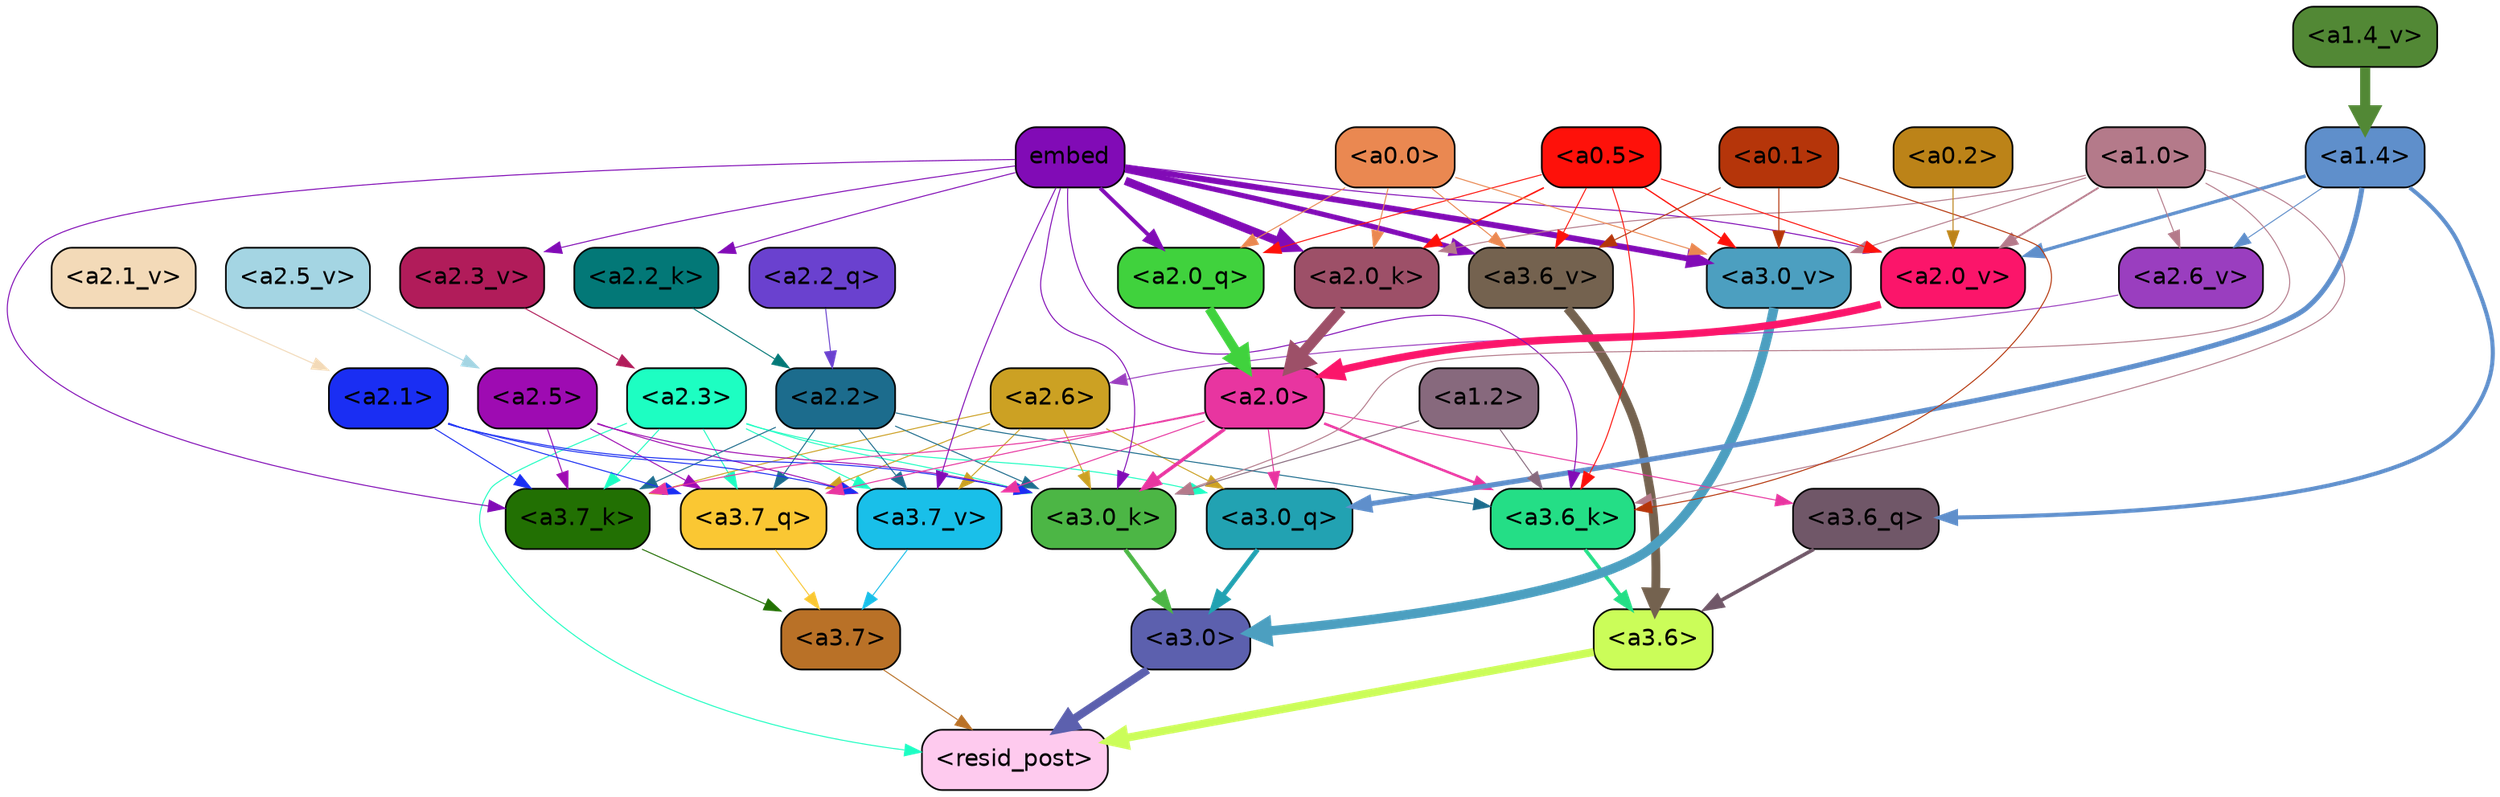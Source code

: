 strict digraph "" {
	graph [bgcolor=transparent,
		layout=dot,
		overlap=false,
		splines=true
	];
	"<a3.7>"	[color=black,
		fillcolor="#b97127",
		fontname=Helvetica,
		shape=box,
		style="filled, rounded"];
	"<resid_post>"	[color=black,
		fillcolor="#fecaee",
		fontname=Helvetica,
		shape=box,
		style="filled, rounded"];
	"<a3.7>" -> "<resid_post>"	[color="#b97127",
		penwidth=0.6];
	"<a3.6>"	[color=black,
		fillcolor="#cbfd59",
		fontname=Helvetica,
		shape=box,
		style="filled, rounded"];
	"<a3.6>" -> "<resid_post>"	[color="#cbfd59",
		penwidth=4.7534414529800415];
	"<a3.0>"	[color=black,
		fillcolor="#5c60ae",
		fontname=Helvetica,
		shape=box,
		style="filled, rounded"];
	"<a3.0>" -> "<resid_post>"	[color="#5c60ae",
		penwidth=4.898576855659485];
	"<a2.3>"	[color=black,
		fillcolor="#1dfec2",
		fontname=Helvetica,
		shape=box,
		style="filled, rounded"];
	"<a2.3>" -> "<resid_post>"	[color="#1dfec2",
		penwidth=0.6];
	"<a3.7_q>"	[color=black,
		fillcolor="#fac733",
		fontname=Helvetica,
		shape=box,
		style="filled, rounded"];
	"<a2.3>" -> "<a3.7_q>"	[color="#1dfec2",
		penwidth=0.6];
	"<a3.0_q>"	[color=black,
		fillcolor="#22a2b2",
		fontname=Helvetica,
		shape=box,
		style="filled, rounded"];
	"<a2.3>" -> "<a3.0_q>"	[color="#1dfec2",
		penwidth=0.6];
	"<a3.7_k>"	[color=black,
		fillcolor="#227003",
		fontname=Helvetica,
		shape=box,
		style="filled, rounded"];
	"<a2.3>" -> "<a3.7_k>"	[color="#1dfec2",
		penwidth=0.6];
	"<a3.0_k>"	[color=black,
		fillcolor="#4cb645",
		fontname=Helvetica,
		shape=box,
		style="filled, rounded"];
	"<a2.3>" -> "<a3.0_k>"	[color="#1dfec2",
		penwidth=0.6];
	"<a3.7_v>"	[color=black,
		fillcolor="#19bfe9",
		fontname=Helvetica,
		shape=box,
		style="filled, rounded"];
	"<a2.3>" -> "<a3.7_v>"	[color="#1dfec2",
		penwidth=0.6];
	"<a3.7_q>" -> "<a3.7>"	[color="#fac733",
		penwidth=0.6];
	"<a3.6_q>"	[color=black,
		fillcolor="#705768",
		fontname=Helvetica,
		shape=box,
		style="filled, rounded"];
	"<a3.6_q>" -> "<a3.6>"	[color="#705768",
		penwidth=2.160832464694977];
	"<a3.0_q>" -> "<a3.0>"	[color="#22a2b2",
		penwidth=2.870753765106201];
	"<a3.7_k>" -> "<a3.7>"	[color="#227003",
		penwidth=0.6];
	"<a3.6_k>"	[color=black,
		fillcolor="#24de86",
		fontname=Helvetica,
		shape=box,
		style="filled, rounded"];
	"<a3.6_k>" -> "<a3.6>"	[color="#24de86",
		penwidth=2.13908451795578];
	"<a3.0_k>" -> "<a3.0>"	[color="#4cb645",
		penwidth=2.520303964614868];
	"<a3.7_v>" -> "<a3.7>"	[color="#19bfe9",
		penwidth=0.6];
	"<a3.6_v>"	[color=black,
		fillcolor="#74624f",
		fontname=Helvetica,
		shape=box,
		style="filled, rounded"];
	"<a3.6_v>" -> "<a3.6>"	[color="#74624f",
		penwidth=5.297133803367615];
	"<a3.0_v>"	[color=black,
		fillcolor="#4c9fc0",
		fontname=Helvetica,
		shape=box,
		style="filled, rounded"];
	"<a3.0_v>" -> "<a3.0>"	[color="#4c9fc0",
		penwidth=5.680712580680847];
	"<a2.6>"	[color=black,
		fillcolor="#cca123",
		fontname=Helvetica,
		shape=box,
		style="filled, rounded"];
	"<a2.6>" -> "<a3.7_q>"	[color="#cca123",
		penwidth=0.6];
	"<a2.6>" -> "<a3.0_q>"	[color="#cca123",
		penwidth=0.6];
	"<a2.6>" -> "<a3.7_k>"	[color="#cca123",
		penwidth=0.6];
	"<a2.6>" -> "<a3.0_k>"	[color="#cca123",
		penwidth=0.6];
	"<a2.6>" -> "<a3.7_v>"	[color="#cca123",
		penwidth=0.6];
	"<a2.5>"	[color=black,
		fillcolor="#9e0bb2",
		fontname=Helvetica,
		shape=box,
		style="filled, rounded"];
	"<a2.5>" -> "<a3.7_q>"	[color="#9e0bb2",
		penwidth=0.6];
	"<a2.5>" -> "<a3.7_k>"	[color="#9e0bb2",
		penwidth=0.6];
	"<a2.5>" -> "<a3.0_k>"	[color="#9e0bb2",
		penwidth=0.6];
	"<a2.5>" -> "<a3.7_v>"	[color="#9e0bb2",
		penwidth=0.6];
	"<a2.2>"	[color=black,
		fillcolor="#1c6c8d",
		fontname=Helvetica,
		shape=box,
		style="filled, rounded"];
	"<a2.2>" -> "<a3.7_q>"	[color="#1c6c8d",
		penwidth=0.6];
	"<a2.2>" -> "<a3.7_k>"	[color="#1c6c8d",
		penwidth=0.6];
	"<a2.2>" -> "<a3.6_k>"	[color="#1c6c8d",
		penwidth=0.6];
	"<a2.2>" -> "<a3.0_k>"	[color="#1c6c8d",
		penwidth=0.6];
	"<a2.2>" -> "<a3.7_v>"	[color="#1c6c8d",
		penwidth=0.6];
	"<a2.1>"	[color=black,
		fillcolor="#1a2ef3",
		fontname=Helvetica,
		shape=box,
		style="filled, rounded"];
	"<a2.1>" -> "<a3.7_q>"	[color="#1a2ef3",
		penwidth=0.6];
	"<a2.1>" -> "<a3.7_k>"	[color="#1a2ef3",
		penwidth=0.6];
	"<a2.1>" -> "<a3.0_k>"	[color="#1a2ef3",
		penwidth=0.6];
	"<a2.1>" -> "<a3.7_v>"	[color="#1a2ef3",
		penwidth=0.6];
	"<a2.0>"	[color=black,
		fillcolor="#e835a0",
		fontname=Helvetica,
		shape=box,
		style="filled, rounded"];
	"<a2.0>" -> "<a3.7_q>"	[color="#e835a0",
		penwidth=0.6];
	"<a2.0>" -> "<a3.6_q>"	[color="#e835a0",
		penwidth=0.6];
	"<a2.0>" -> "<a3.0_q>"	[color="#e835a0",
		penwidth=0.6];
	"<a2.0>" -> "<a3.7_k>"	[color="#e835a0",
		penwidth=0.6];
	"<a2.0>" -> "<a3.6_k>"	[color="#e835a0",
		penwidth=1.4807794839143753];
	"<a2.0>" -> "<a3.0_k>"	[color="#e835a0",
		penwidth=2.095262974500656];
	"<a2.0>" -> "<a3.7_v>"	[color="#e835a0",
		penwidth=0.6];
	"<a1.4>"	[color=black,
		fillcolor="#5f8fcb",
		fontname=Helvetica,
		shape=box,
		style="filled, rounded"];
	"<a1.4>" -> "<a3.6_q>"	[color="#5f8fcb",
		penwidth=2.425799250602722];
	"<a1.4>" -> "<a3.0_q>"	[color="#5f8fcb",
		penwidth=3.0341034531593323];
	"<a2.6_v>"	[color=black,
		fillcolor="#9a3ebf",
		fontname=Helvetica,
		shape=box,
		style="filled, rounded"];
	"<a1.4>" -> "<a2.6_v>"	[color="#5f8fcb",
		penwidth=0.6];
	"<a2.0_v>"	[color=black,
		fillcolor="#fb156a",
		fontname=Helvetica,
		shape=box,
		style="filled, rounded"];
	"<a1.4>" -> "<a2.0_v>"	[color="#5f8fcb",
		penwidth=2.007302835583687];
	embed	[color=black,
		fillcolor="#810bb6",
		fontname=Helvetica,
		shape=box,
		style="filled, rounded"];
	embed -> "<a3.7_k>"	[color="#810bb6",
		penwidth=0.6];
	embed -> "<a3.6_k>"	[color="#810bb6",
		penwidth=0.6];
	embed -> "<a3.0_k>"	[color="#810bb6",
		penwidth=0.6];
	embed -> "<a3.7_v>"	[color="#810bb6",
		penwidth=0.6];
	embed -> "<a3.6_v>"	[color="#810bb6",
		penwidth=3.067279100418091];
	embed -> "<a3.0_v>"	[color="#810bb6",
		penwidth=3.5202720761299133];
	"<a2.0_q>"	[color=black,
		fillcolor="#40d23d",
		fontname=Helvetica,
		shape=box,
		style="filled, rounded"];
	embed -> "<a2.0_q>"	[color="#810bb6",
		penwidth=2.339468687772751];
	"<a2.2_k>"	[color=black,
		fillcolor="#037877",
		fontname=Helvetica,
		shape=box,
		style="filled, rounded"];
	embed -> "<a2.2_k>"	[color="#810bb6",
		penwidth=0.6];
	"<a2.0_k>"	[color=black,
		fillcolor="#9d5068",
		fontname=Helvetica,
		shape=box,
		style="filled, rounded"];
	embed -> "<a2.0_k>"	[color="#810bb6",
		penwidth=4.9759310483932495];
	"<a2.3_v>"	[color=black,
		fillcolor="#b11c5a",
		fontname=Helvetica,
		shape=box,
		style="filled, rounded"];
	embed -> "<a2.3_v>"	[color="#810bb6",
		penwidth=0.6];
	embed -> "<a2.0_v>"	[color="#810bb6",
		penwidth=0.6];
	"<a1.2>"	[color=black,
		fillcolor="#87697d",
		fontname=Helvetica,
		shape=box,
		style="filled, rounded"];
	"<a1.2>" -> "<a3.6_k>"	[color="#87697d",
		penwidth=0.6];
	"<a1.2>" -> "<a3.0_k>"	[color="#87697d",
		penwidth=0.6];
	"<a1.0>"	[color=black,
		fillcolor="#b47a8a",
		fontname=Helvetica,
		shape=box,
		style="filled, rounded"];
	"<a1.0>" -> "<a3.6_k>"	[color="#b47a8a",
		penwidth=0.6];
	"<a1.0>" -> "<a3.0_k>"	[color="#b47a8a",
		penwidth=0.6];
	"<a1.0>" -> "<a3.0_v>"	[color="#b47a8a",
		penwidth=0.6];
	"<a1.0>" -> "<a2.0_k>"	[color="#b47a8a",
		penwidth=0.6];
	"<a1.0>" -> "<a2.6_v>"	[color="#b47a8a",
		penwidth=0.6];
	"<a1.0>" -> "<a2.0_v>"	[color="#b47a8a",
		penwidth=1.0943371653556824];
	"<a0.5>"	[color=black,
		fillcolor="#fe110a",
		fontname=Helvetica,
		shape=box,
		style="filled, rounded"];
	"<a0.5>" -> "<a3.6_k>"	[color="#fe110a",
		penwidth=0.6];
	"<a0.5>" -> "<a3.6_v>"	[color="#fe110a",
		penwidth=0.6];
	"<a0.5>" -> "<a3.0_v>"	[color="#fe110a",
		penwidth=0.764040544629097];
	"<a0.5>" -> "<a2.0_q>"	[color="#fe110a",
		penwidth=0.6];
	"<a0.5>" -> "<a2.0_k>"	[color="#fe110a",
		penwidth=0.8956001400947571];
	"<a0.5>" -> "<a2.0_v>"	[color="#fe110a",
		penwidth=0.6];
	"<a0.1>"	[color=black,
		fillcolor="#b5350a",
		fontname=Helvetica,
		shape=box,
		style="filled, rounded"];
	"<a0.1>" -> "<a3.6_k>"	[color="#b5350a",
		penwidth=0.6];
	"<a0.1>" -> "<a3.6_v>"	[color="#b5350a",
		penwidth=0.6];
	"<a0.1>" -> "<a3.0_v>"	[color="#b5350a",
		penwidth=0.6];
	"<a0.0>"	[color=black,
		fillcolor="#ea8851",
		fontname=Helvetica,
		shape=box,
		style="filled, rounded"];
	"<a0.0>" -> "<a3.6_v>"	[color="#ea8851",
		penwidth=0.6];
	"<a0.0>" -> "<a3.0_v>"	[color="#ea8851",
		penwidth=0.6];
	"<a0.0>" -> "<a2.0_q>"	[color="#ea8851",
		penwidth=0.6];
	"<a0.0>" -> "<a2.0_k>"	[color="#ea8851",
		penwidth=0.6];
	"<a2.2_q>"	[color=black,
		fillcolor="#6a41cf",
		fontname=Helvetica,
		shape=box,
		style="filled, rounded"];
	"<a2.2_q>" -> "<a2.2>"	[color="#6a41cf",
		penwidth=0.6];
	"<a2.0_q>" -> "<a2.0>"	[color="#40d23d",
		penwidth=5.606565475463867];
	"<a2.2_k>" -> "<a2.2>"	[color="#037877",
		penwidth=0.6];
	"<a2.0_k>" -> "<a2.0>"	[color="#9d5068",
		penwidth=6.344284534454346];
	"<a2.6_v>" -> "<a2.6>"	[color="#9a3ebf",
		penwidth=0.6];
	"<a2.5_v>"	[color=black,
		fillcolor="#a4d5e3",
		fontname=Helvetica,
		shape=box,
		style="filled, rounded"];
	"<a2.5_v>" -> "<a2.5>"	[color="#a4d5e3",
		penwidth=0.6];
	"<a2.3_v>" -> "<a2.3>"	[color="#b11c5a",
		penwidth=0.6];
	"<a2.1_v>"	[color=black,
		fillcolor="#f3dab8",
		fontname=Helvetica,
		shape=box,
		style="filled, rounded"];
	"<a2.1_v>" -> "<a2.1>"	[color="#f3dab8",
		penwidth=0.6];
	"<a2.0_v>" -> "<a2.0>"	[color="#fb156a",
		penwidth=4.422677040100098];
	"<a0.2>"	[color=black,
		fillcolor="#bc8318",
		fontname=Helvetica,
		shape=box,
		style="filled, rounded"];
	"<a0.2>" -> "<a2.0_v>"	[color="#bc8318",
		penwidth=0.6];
	"<a1.4_v>"	[color=black,
		fillcolor="#528835",
		fontname=Helvetica,
		shape=box,
		style="filled, rounded"];
	"<a1.4_v>" -> "<a1.4>"	[color="#528835",
		penwidth=6.0194467306137085];
}

